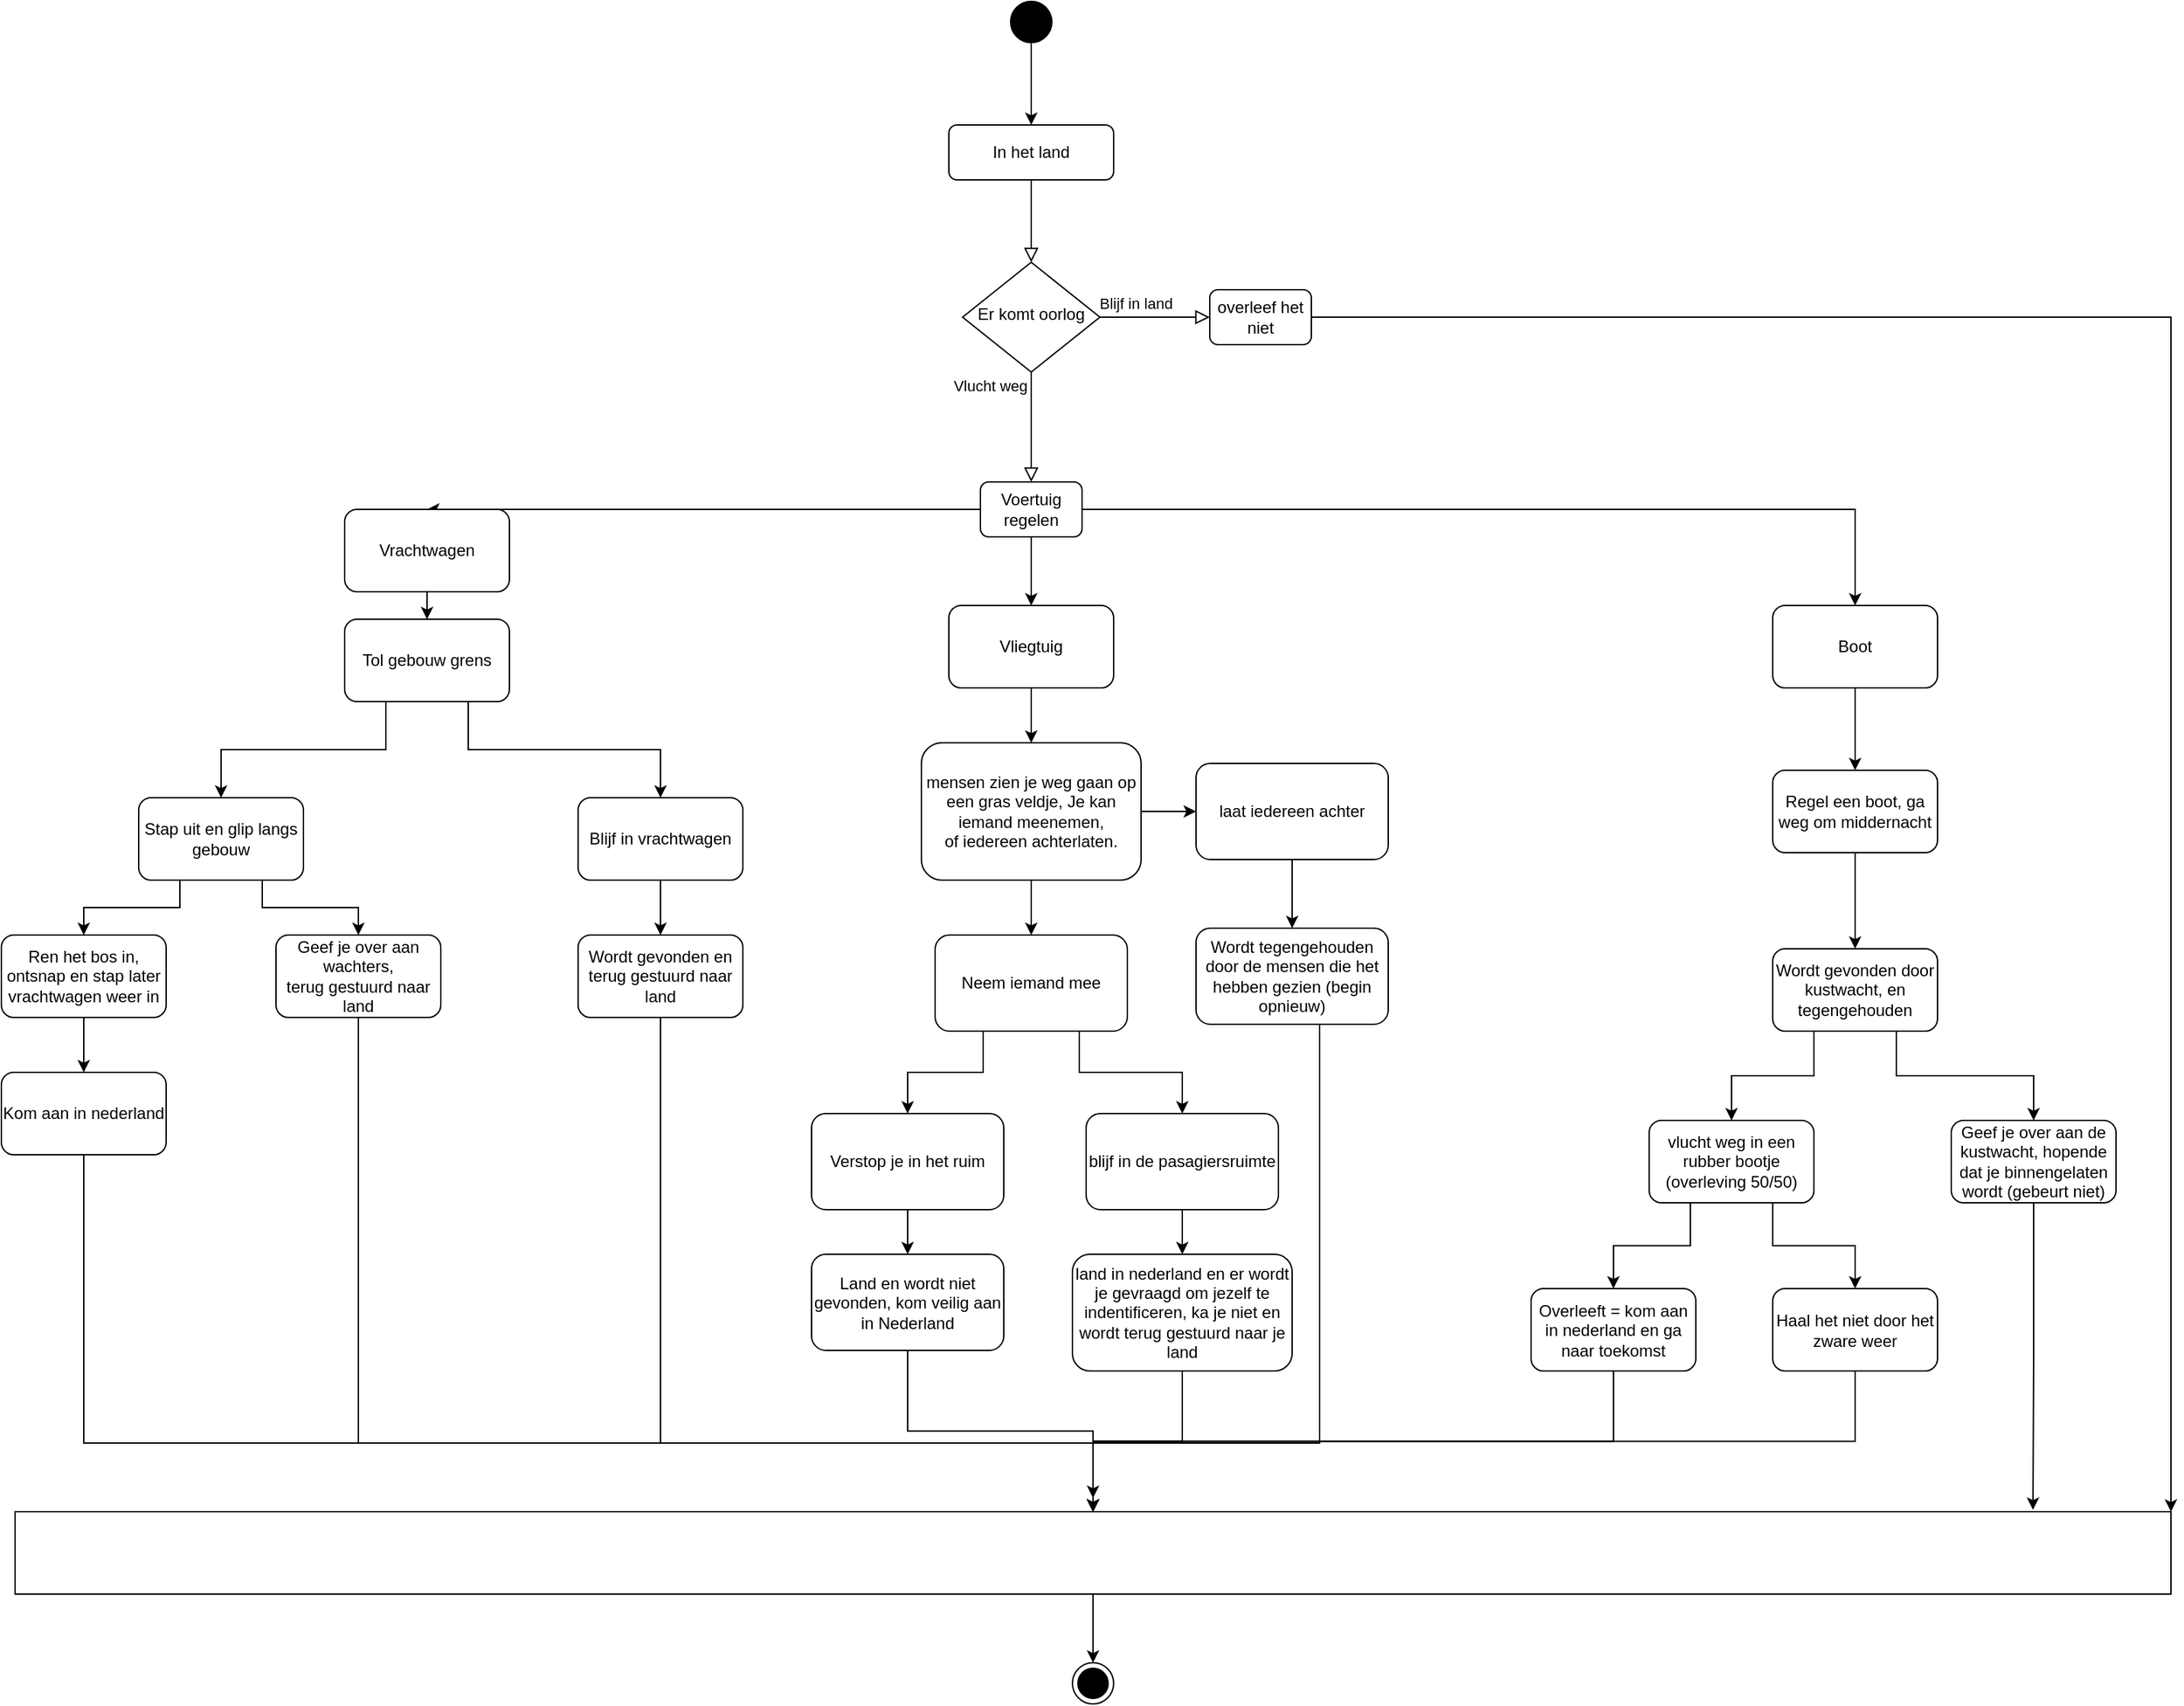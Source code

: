 <mxfile version="20.5.1" type="device"><diagram id="C5RBs43oDa-KdzZeNtuy" name="Page-1"><mxGraphModel dx="1235" dy="937" grid="1" gridSize="10" guides="1" tooltips="1" connect="1" arrows="1" fold="1" page="0" pageScale="1" pageWidth="1200" pageHeight="1600" math="0" shadow="0"><root><mxCell id="WIyWlLk6GJQsqaUBKTNV-0"/><mxCell id="WIyWlLk6GJQsqaUBKTNV-1" parent="WIyWlLk6GJQsqaUBKTNV-0"/><mxCell id="WIyWlLk6GJQsqaUBKTNV-2" value="" style="rounded=0;html=1;jettySize=auto;orthogonalLoop=1;fontSize=11;endArrow=block;endFill=0;endSize=8;strokeWidth=1;shadow=0;labelBackgroundColor=none;edgeStyle=orthogonalEdgeStyle;" parent="WIyWlLk6GJQsqaUBKTNV-1" source="WIyWlLk6GJQsqaUBKTNV-3" target="WIyWlLk6GJQsqaUBKTNV-6" edge="1"><mxGeometry relative="1" as="geometry"/></mxCell><mxCell id="WIyWlLk6GJQsqaUBKTNV-3" value="In het land" style="rounded=1;whiteSpace=wrap;html=1;fontSize=12;glass=0;strokeWidth=1;shadow=0;" parent="WIyWlLk6GJQsqaUBKTNV-1" vertex="1"><mxGeometry x="180" y="20" width="120" height="40" as="geometry"/></mxCell><mxCell id="WIyWlLk6GJQsqaUBKTNV-5" value="Blijf in land" style="edgeStyle=orthogonalEdgeStyle;rounded=0;html=1;jettySize=auto;orthogonalLoop=1;fontSize=11;endArrow=block;endFill=0;endSize=8;strokeWidth=1;shadow=0;labelBackgroundColor=none;entryX=0;entryY=0.5;entryDx=0;entryDy=0;" parent="WIyWlLk6GJQsqaUBKTNV-1" source="WIyWlLk6GJQsqaUBKTNV-6" target="WIyWlLk6GJQsqaUBKTNV-7" edge="1"><mxGeometry x="-0.363" y="10" relative="1" as="geometry"><mxPoint as="offset"/><mxPoint x="567" y="290" as="targetPoint"/><Array as="points"/></mxGeometry></mxCell><mxCell id="WIyWlLk6GJQsqaUBKTNV-6" value="Er komt oorlog" style="rhombus;whiteSpace=wrap;html=1;shadow=0;fontFamily=Helvetica;fontSize=12;align=center;strokeWidth=1;spacing=6;spacingTop=-4;" parent="WIyWlLk6GJQsqaUBKTNV-1" vertex="1"><mxGeometry x="190" y="120" width="100" height="80" as="geometry"/></mxCell><mxCell id="P3SPLegsF6z_84WO0Na5-72" style="edgeStyle=orthogonalEdgeStyle;rounded=0;orthogonalLoop=1;jettySize=auto;html=1;exitX=1;exitY=0.5;exitDx=0;exitDy=0;entryX=1;entryY=0;entryDx=0;entryDy=0;" parent="WIyWlLk6GJQsqaUBKTNV-1" source="WIyWlLk6GJQsqaUBKTNV-7" target="P3SPLegsF6z_84WO0Na5-63" edge="1"><mxGeometry relative="1" as="geometry"><Array as="points"><mxPoint x="1070" y="160"/></Array></mxGeometry></mxCell><mxCell id="WIyWlLk6GJQsqaUBKTNV-7" value="overleef het niet" style="rounded=1;whiteSpace=wrap;html=1;fontSize=12;glass=0;strokeWidth=1;shadow=0;" parent="WIyWlLk6GJQsqaUBKTNV-1" vertex="1"><mxGeometry x="370" y="140" width="74" height="40" as="geometry"/></mxCell><mxCell id="uDuFZQhTAmNqLdCYURJy-0" value="Vlucht weg" style="edgeStyle=orthogonalEdgeStyle;rounded=0;html=1;jettySize=auto;orthogonalLoop=1;fontSize=11;endArrow=block;endFill=0;endSize=8;strokeWidth=1;shadow=0;labelBackgroundColor=none;exitX=0.5;exitY=1;exitDx=0;exitDy=0;entryX=0.5;entryY=0;entryDx=0;entryDy=0;" parent="WIyWlLk6GJQsqaUBKTNV-1" source="WIyWlLk6GJQsqaUBKTNV-6" target="uDuFZQhTAmNqLdCYURJy-1" edge="1"><mxGeometry x="-0.75" y="-30" relative="1" as="geometry"><mxPoint as="offset"/><mxPoint x="490" y="230" as="sourcePoint"/><mxPoint x="310" y="280" as="targetPoint"/><Array as="points"><mxPoint x="240" y="210"/><mxPoint x="240" y="210"/></Array></mxGeometry></mxCell><mxCell id="uDuFZQhTAmNqLdCYURJy-8" style="edgeStyle=orthogonalEdgeStyle;rounded=0;orthogonalLoop=1;jettySize=auto;html=1;exitX=0.5;exitY=1;exitDx=0;exitDy=0;entryX=0.5;entryY=0;entryDx=0;entryDy=0;" parent="WIyWlLk6GJQsqaUBKTNV-1" source="uDuFZQhTAmNqLdCYURJy-1" target="uDuFZQhTAmNqLdCYURJy-3" edge="1"><mxGeometry relative="1" as="geometry"><mxPoint x="370" y="400" as="sourcePoint"/></mxGeometry></mxCell><mxCell id="uDuFZQhTAmNqLdCYURJy-9" style="edgeStyle=orthogonalEdgeStyle;rounded=0;orthogonalLoop=1;jettySize=auto;html=1;exitX=1;exitY=0.5;exitDx=0;exitDy=0;entryX=0.5;entryY=0;entryDx=0;entryDy=0;" parent="WIyWlLk6GJQsqaUBKTNV-1" source="uDuFZQhTAmNqLdCYURJy-1" target="uDuFZQhTAmNqLdCYURJy-4" edge="1"><mxGeometry relative="1" as="geometry"><mxPoint x="490" y="310" as="sourcePoint"/></mxGeometry></mxCell><mxCell id="uDuFZQhTAmNqLdCYURJy-10" style="edgeStyle=orthogonalEdgeStyle;rounded=0;orthogonalLoop=1;jettySize=auto;html=1;exitX=0;exitY=0.5;exitDx=0;exitDy=0;entryX=0.5;entryY=0;entryDx=0;entryDy=0;" parent="WIyWlLk6GJQsqaUBKTNV-1" source="uDuFZQhTAmNqLdCYURJy-1" target="uDuFZQhTAmNqLdCYURJy-2" edge="1"><mxGeometry relative="1" as="geometry"><Array as="points"><mxPoint x="10" y="300"/></Array></mxGeometry></mxCell><mxCell id="uDuFZQhTAmNqLdCYURJy-1" value="Voertuig regelen" style="rounded=1;whiteSpace=wrap;html=1;fontSize=12;glass=0;strokeWidth=1;shadow=0;" parent="WIyWlLk6GJQsqaUBKTNV-1" vertex="1"><mxGeometry x="203" y="280" width="74" height="40" as="geometry"/></mxCell><mxCell id="P3SPLegsF6z_84WO0Na5-1" style="edgeStyle=orthogonalEdgeStyle;rounded=0;orthogonalLoop=1;jettySize=auto;html=1;exitX=0.5;exitY=1;exitDx=0;exitDy=0;" parent="WIyWlLk6GJQsqaUBKTNV-1" source="uDuFZQhTAmNqLdCYURJy-2" target="P3SPLegsF6z_84WO0Na5-0" edge="1"><mxGeometry relative="1" as="geometry"/></mxCell><mxCell id="uDuFZQhTAmNqLdCYURJy-2" value="Vrachtwagen" style="rounded=1;whiteSpace=wrap;html=1;" parent="WIyWlLk6GJQsqaUBKTNV-1" vertex="1"><mxGeometry x="-260" y="300" width="120" height="60" as="geometry"/></mxCell><mxCell id="P3SPLegsF6z_84WO0Na5-17" style="edgeStyle=orthogonalEdgeStyle;rounded=0;orthogonalLoop=1;jettySize=auto;html=1;exitX=0.5;exitY=1;exitDx=0;exitDy=0;" parent="WIyWlLk6GJQsqaUBKTNV-1" source="uDuFZQhTAmNqLdCYURJy-3" target="P3SPLegsF6z_84WO0Na5-16" edge="1"><mxGeometry relative="1" as="geometry"/></mxCell><mxCell id="uDuFZQhTAmNqLdCYURJy-3" value="Vliegtuig" style="rounded=1;whiteSpace=wrap;html=1;" parent="WIyWlLk6GJQsqaUBKTNV-1" vertex="1"><mxGeometry x="180" y="370" width="120" height="60" as="geometry"/></mxCell><mxCell id="P3SPLegsF6z_84WO0Na5-49" style="edgeStyle=orthogonalEdgeStyle;rounded=0;orthogonalLoop=1;jettySize=auto;html=1;exitX=0.5;exitY=1;exitDx=0;exitDy=0;entryX=0.5;entryY=0;entryDx=0;entryDy=0;" parent="WIyWlLk6GJQsqaUBKTNV-1" source="uDuFZQhTAmNqLdCYURJy-4" target="P3SPLegsF6z_84WO0Na5-35" edge="1"><mxGeometry relative="1" as="geometry"/></mxCell><mxCell id="uDuFZQhTAmNqLdCYURJy-4" value="Boot" style="rounded=1;whiteSpace=wrap;html=1;" parent="WIyWlLk6GJQsqaUBKTNV-1" vertex="1"><mxGeometry x="780" y="370" width="120" height="60" as="geometry"/></mxCell><mxCell id="P3SPLegsF6z_84WO0Na5-3" style="edgeStyle=orthogonalEdgeStyle;rounded=0;orthogonalLoop=1;jettySize=auto;html=1;exitX=0.25;exitY=1;exitDx=0;exitDy=0;" parent="WIyWlLk6GJQsqaUBKTNV-1" source="P3SPLegsF6z_84WO0Na5-0" target="P3SPLegsF6z_84WO0Na5-2" edge="1"><mxGeometry relative="1" as="geometry"><mxPoint x="-300" y="550" as="sourcePoint"/></mxGeometry></mxCell><mxCell id="P3SPLegsF6z_84WO0Na5-5" style="edgeStyle=orthogonalEdgeStyle;rounded=0;orthogonalLoop=1;jettySize=auto;html=1;exitX=0.75;exitY=1;exitDx=0;exitDy=0;" parent="WIyWlLk6GJQsqaUBKTNV-1" source="P3SPLegsF6z_84WO0Na5-0" target="P3SPLegsF6z_84WO0Na5-4" edge="1"><mxGeometry relative="1" as="geometry"/></mxCell><mxCell id="P3SPLegsF6z_84WO0Na5-0" value="Tol gebouw grens" style="rounded=1;whiteSpace=wrap;html=1;" parent="WIyWlLk6GJQsqaUBKTNV-1" vertex="1"><mxGeometry x="-260" y="380" width="120" height="60" as="geometry"/></mxCell><mxCell id="P3SPLegsF6z_84WO0Na5-9" style="edgeStyle=orthogonalEdgeStyle;rounded=0;orthogonalLoop=1;jettySize=auto;html=1;exitX=0.25;exitY=1;exitDx=0;exitDy=0;" parent="WIyWlLk6GJQsqaUBKTNV-1" source="P3SPLegsF6z_84WO0Na5-2" target="P3SPLegsF6z_84WO0Na5-8" edge="1"><mxGeometry relative="1" as="geometry"/></mxCell><mxCell id="P3SPLegsF6z_84WO0Na5-11" style="edgeStyle=orthogonalEdgeStyle;rounded=0;orthogonalLoop=1;jettySize=auto;html=1;exitX=0.75;exitY=1;exitDx=0;exitDy=0;" parent="WIyWlLk6GJQsqaUBKTNV-1" source="P3SPLegsF6z_84WO0Na5-2" target="P3SPLegsF6z_84WO0Na5-10" edge="1"><mxGeometry relative="1" as="geometry"/></mxCell><mxCell id="P3SPLegsF6z_84WO0Na5-2" value="Stap uit en glip langs gebouw" style="rounded=1;whiteSpace=wrap;html=1;" parent="WIyWlLk6GJQsqaUBKTNV-1" vertex="1"><mxGeometry x="-410" y="510" width="120" height="60" as="geometry"/></mxCell><mxCell id="P3SPLegsF6z_84WO0Na5-7" style="edgeStyle=orthogonalEdgeStyle;rounded=0;orthogonalLoop=1;jettySize=auto;html=1;exitX=0.5;exitY=1;exitDx=0;exitDy=0;" parent="WIyWlLk6GJQsqaUBKTNV-1" source="P3SPLegsF6z_84WO0Na5-4" target="P3SPLegsF6z_84WO0Na5-6" edge="1"><mxGeometry relative="1" as="geometry"/></mxCell><mxCell id="P3SPLegsF6z_84WO0Na5-4" value="Blijf in vrachtwagen" style="rounded=1;whiteSpace=wrap;html=1;" parent="WIyWlLk6GJQsqaUBKTNV-1" vertex="1"><mxGeometry x="-90" y="510" width="120" height="60" as="geometry"/></mxCell><mxCell id="P3SPLegsF6z_84WO0Na5-73" style="edgeStyle=orthogonalEdgeStyle;rounded=0;orthogonalLoop=1;jettySize=auto;html=1;exitX=0.5;exitY=1;exitDx=0;exitDy=0;" parent="WIyWlLk6GJQsqaUBKTNV-1" source="P3SPLegsF6z_84WO0Na5-6" edge="1"><mxGeometry relative="1" as="geometry"><mxPoint x="285" y="1020" as="targetPoint"/><Array as="points"><mxPoint x="-30" y="980"/><mxPoint x="285" y="980"/></Array></mxGeometry></mxCell><mxCell id="P3SPLegsF6z_84WO0Na5-6" value="Wordt gevonden en terug gestuurd naar land" style="rounded=1;whiteSpace=wrap;html=1;" parent="WIyWlLk6GJQsqaUBKTNV-1" vertex="1"><mxGeometry x="-90" y="610" width="120" height="60" as="geometry"/></mxCell><mxCell id="P3SPLegsF6z_84WO0Na5-65" style="edgeStyle=orthogonalEdgeStyle;rounded=0;orthogonalLoop=1;jettySize=auto;html=1;exitX=0.5;exitY=1;exitDx=0;exitDy=0;" parent="WIyWlLk6GJQsqaUBKTNV-1" source="P3SPLegsF6z_84WO0Na5-8" target="P3SPLegsF6z_84WO0Na5-64" edge="1"><mxGeometry relative="1" as="geometry"/></mxCell><mxCell id="P3SPLegsF6z_84WO0Na5-8" value="Ren het bos in,&lt;br&gt;ontsnap en stap later vrachtwagen weer in" style="rounded=1;whiteSpace=wrap;html=1;" parent="WIyWlLk6GJQsqaUBKTNV-1" vertex="1"><mxGeometry x="-510" y="610" width="120" height="60" as="geometry"/></mxCell><mxCell id="P3SPLegsF6z_84WO0Na5-74" style="edgeStyle=orthogonalEdgeStyle;rounded=0;orthogonalLoop=1;jettySize=auto;html=1;exitX=0.5;exitY=1;exitDx=0;exitDy=0;" parent="WIyWlLk6GJQsqaUBKTNV-1" source="P3SPLegsF6z_84WO0Na5-10" target="P3SPLegsF6z_84WO0Na5-63" edge="1"><mxGeometry relative="1" as="geometry"><Array as="points"><mxPoint x="-250" y="980"/><mxPoint x="285" y="980"/></Array></mxGeometry></mxCell><mxCell id="P3SPLegsF6z_84WO0Na5-10" value="Geef je over aan wachters,&lt;br&gt;terug gestuurd naar land" style="rounded=1;whiteSpace=wrap;html=1;" parent="WIyWlLk6GJQsqaUBKTNV-1" vertex="1"><mxGeometry x="-310" y="610" width="120" height="60" as="geometry"/></mxCell><mxCell id="P3SPLegsF6z_84WO0Na5-19" style="edgeStyle=orthogonalEdgeStyle;rounded=0;orthogonalLoop=1;jettySize=auto;html=1;exitX=0.5;exitY=1;exitDx=0;exitDy=0;" parent="WIyWlLk6GJQsqaUBKTNV-1" source="P3SPLegsF6z_84WO0Na5-16" target="P3SPLegsF6z_84WO0Na5-18" edge="1"><mxGeometry relative="1" as="geometry"/></mxCell><mxCell id="P3SPLegsF6z_84WO0Na5-21" style="edgeStyle=orthogonalEdgeStyle;rounded=0;orthogonalLoop=1;jettySize=auto;html=1;exitX=1;exitY=0.5;exitDx=0;exitDy=0;" parent="WIyWlLk6GJQsqaUBKTNV-1" source="P3SPLegsF6z_84WO0Na5-16" target="P3SPLegsF6z_84WO0Na5-20" edge="1"><mxGeometry relative="1" as="geometry"/></mxCell><mxCell id="P3SPLegsF6z_84WO0Na5-16" value="mensen zien je weg gaan op een gras veldje, Je kan iemand meenemen,&lt;br&gt;of iedereen achterlaten." style="rounded=1;whiteSpace=wrap;html=1;" parent="WIyWlLk6GJQsqaUBKTNV-1" vertex="1"><mxGeometry x="160" y="470" width="160" height="100" as="geometry"/></mxCell><mxCell id="P3SPLegsF6z_84WO0Na5-23" style="edgeStyle=orthogonalEdgeStyle;rounded=0;orthogonalLoop=1;jettySize=auto;html=1;exitX=0.25;exitY=1;exitDx=0;exitDy=0;" parent="WIyWlLk6GJQsqaUBKTNV-1" source="P3SPLegsF6z_84WO0Na5-18" target="P3SPLegsF6z_84WO0Na5-22" edge="1"><mxGeometry relative="1" as="geometry"/></mxCell><mxCell id="P3SPLegsF6z_84WO0Na5-25" style="edgeStyle=orthogonalEdgeStyle;rounded=0;orthogonalLoop=1;jettySize=auto;html=1;exitX=0.75;exitY=1;exitDx=0;exitDy=0;" parent="WIyWlLk6GJQsqaUBKTNV-1" source="P3SPLegsF6z_84WO0Na5-18" target="P3SPLegsF6z_84WO0Na5-24" edge="1"><mxGeometry relative="1" as="geometry"/></mxCell><mxCell id="P3SPLegsF6z_84WO0Na5-18" value="Neem iemand mee&lt;br&gt;" style="rounded=1;whiteSpace=wrap;html=1;" parent="WIyWlLk6GJQsqaUBKTNV-1" vertex="1"><mxGeometry x="170" y="610" width="140" height="70" as="geometry"/></mxCell><mxCell id="P3SPLegsF6z_84WO0Na5-34" style="edgeStyle=orthogonalEdgeStyle;rounded=0;orthogonalLoop=1;jettySize=auto;html=1;exitX=0.5;exitY=1;exitDx=0;exitDy=0;" parent="WIyWlLk6GJQsqaUBKTNV-1" source="P3SPLegsF6z_84WO0Na5-20" target="P3SPLegsF6z_84WO0Na5-33" edge="1"><mxGeometry relative="1" as="geometry"/></mxCell><mxCell id="P3SPLegsF6z_84WO0Na5-20" value="laat iedereen achter" style="rounded=1;whiteSpace=wrap;html=1;" parent="WIyWlLk6GJQsqaUBKTNV-1" vertex="1"><mxGeometry x="360" y="485" width="140" height="70" as="geometry"/></mxCell><mxCell id="P3SPLegsF6z_84WO0Na5-30" style="edgeStyle=orthogonalEdgeStyle;rounded=0;orthogonalLoop=1;jettySize=auto;html=1;exitX=0.5;exitY=1;exitDx=0;exitDy=0;entryX=0.5;entryY=0;entryDx=0;entryDy=0;" parent="WIyWlLk6GJQsqaUBKTNV-1" source="P3SPLegsF6z_84WO0Na5-22" target="P3SPLegsF6z_84WO0Na5-26" edge="1"><mxGeometry relative="1" as="geometry"/></mxCell><mxCell id="P3SPLegsF6z_84WO0Na5-22" value="Verstop je in het ruim" style="rounded=1;whiteSpace=wrap;html=1;" parent="WIyWlLk6GJQsqaUBKTNV-1" vertex="1"><mxGeometry x="80" y="740" width="140" height="70" as="geometry"/></mxCell><mxCell id="P3SPLegsF6z_84WO0Na5-32" style="edgeStyle=orthogonalEdgeStyle;rounded=0;orthogonalLoop=1;jettySize=auto;html=1;exitX=0.5;exitY=1;exitDx=0;exitDy=0;" parent="WIyWlLk6GJQsqaUBKTNV-1" source="P3SPLegsF6z_84WO0Na5-24" target="P3SPLegsF6z_84WO0Na5-31" edge="1"><mxGeometry relative="1" as="geometry"/></mxCell><mxCell id="P3SPLegsF6z_84WO0Na5-24" value="blijf in de pasagiersruimte" style="rounded=1;whiteSpace=wrap;html=1;" parent="WIyWlLk6GJQsqaUBKTNV-1" vertex="1"><mxGeometry x="280" y="740" width="140" height="70" as="geometry"/></mxCell><mxCell id="P3SPLegsF6z_84WO0Na5-87" style="edgeStyle=orthogonalEdgeStyle;rounded=0;orthogonalLoop=1;jettySize=auto;html=1;exitX=0.5;exitY=1;exitDx=0;exitDy=0;" parent="WIyWlLk6GJQsqaUBKTNV-1" source="P3SPLegsF6z_84WO0Na5-26" target="P3SPLegsF6z_84WO0Na5-63" edge="1"><mxGeometry relative="1" as="geometry"/></mxCell><mxCell id="P3SPLegsF6z_84WO0Na5-26" value="Land en wordt niet gevonden, kom veilig aan in Nederland" style="rounded=1;whiteSpace=wrap;html=1;" parent="WIyWlLk6GJQsqaUBKTNV-1" vertex="1"><mxGeometry x="80" y="842.5" width="140" height="70" as="geometry"/></mxCell><mxCell id="P3SPLegsF6z_84WO0Na5-68" style="edgeStyle=orthogonalEdgeStyle;rounded=0;orthogonalLoop=1;jettySize=auto;html=1;exitX=0.5;exitY=1;exitDx=0;exitDy=0;" parent="WIyWlLk6GJQsqaUBKTNV-1" source="P3SPLegsF6z_84WO0Na5-31" target="P3SPLegsF6z_84WO0Na5-63" edge="1"><mxGeometry relative="1" as="geometry"/></mxCell><mxCell id="P3SPLegsF6z_84WO0Na5-31" value="land in nederland en er wordt je gevraagd om jezelf te indentificeren, ka je niet en wordt terug gestuurd naar je land" style="rounded=1;whiteSpace=wrap;html=1;" parent="WIyWlLk6GJQsqaUBKTNV-1" vertex="1"><mxGeometry x="270" y="842.5" width="160" height="85" as="geometry"/></mxCell><mxCell id="P3SPLegsF6z_84WO0Na5-80" style="edgeStyle=orthogonalEdgeStyle;rounded=0;orthogonalLoop=1;jettySize=auto;html=1;exitX=0.5;exitY=1;exitDx=0;exitDy=0;entryX=0.5;entryY=0;entryDx=0;entryDy=0;" parent="WIyWlLk6GJQsqaUBKTNV-1" source="P3SPLegsF6z_84WO0Na5-33" target="P3SPLegsF6z_84WO0Na5-63" edge="1"><mxGeometry relative="1" as="geometry"><Array as="points"><mxPoint x="450" y="675"/><mxPoint x="450" y="980"/><mxPoint x="285" y="980"/></Array></mxGeometry></mxCell><mxCell id="P3SPLegsF6z_84WO0Na5-33" value="Wordt tegengehouden door de mensen die het hebben gezien (begin opnieuw)" style="rounded=1;whiteSpace=wrap;html=1;" parent="WIyWlLk6GJQsqaUBKTNV-1" vertex="1"><mxGeometry x="360" y="605" width="140" height="70" as="geometry"/></mxCell><mxCell id="P3SPLegsF6z_84WO0Na5-38" style="edgeStyle=orthogonalEdgeStyle;rounded=0;orthogonalLoop=1;jettySize=auto;html=1;exitX=0.5;exitY=1;exitDx=0;exitDy=0;" parent="WIyWlLk6GJQsqaUBKTNV-1" source="P3SPLegsF6z_84WO0Na5-35" target="P3SPLegsF6z_84WO0Na5-37" edge="1"><mxGeometry relative="1" as="geometry"/></mxCell><mxCell id="P3SPLegsF6z_84WO0Na5-35" value="Regel een boot, ga weg om middernacht" style="rounded=1;whiteSpace=wrap;html=1;" parent="WIyWlLk6GJQsqaUBKTNV-1" vertex="1"><mxGeometry x="780" y="490" width="120" height="60" as="geometry"/></mxCell><mxCell id="P3SPLegsF6z_84WO0Na5-42" style="edgeStyle=orthogonalEdgeStyle;rounded=0;orthogonalLoop=1;jettySize=auto;html=1;exitX=0.25;exitY=1;exitDx=0;exitDy=0;" parent="WIyWlLk6GJQsqaUBKTNV-1" source="P3SPLegsF6z_84WO0Na5-37" target="P3SPLegsF6z_84WO0Na5-41" edge="1"><mxGeometry relative="1" as="geometry"/></mxCell><mxCell id="P3SPLegsF6z_84WO0Na5-44" style="edgeStyle=orthogonalEdgeStyle;rounded=0;orthogonalLoop=1;jettySize=auto;html=1;exitX=0.75;exitY=1;exitDx=0;exitDy=0;" parent="WIyWlLk6GJQsqaUBKTNV-1" source="P3SPLegsF6z_84WO0Na5-37" target="P3SPLegsF6z_84WO0Na5-43" edge="1"><mxGeometry relative="1" as="geometry"/></mxCell><mxCell id="P3SPLegsF6z_84WO0Na5-37" value="Wordt gevonden door kustwacht, en tegengehouden" style="rounded=1;whiteSpace=wrap;html=1;" parent="WIyWlLk6GJQsqaUBKTNV-1" vertex="1"><mxGeometry x="780" y="620" width="120" height="60" as="geometry"/></mxCell><mxCell id="P3SPLegsF6z_84WO0Na5-46" style="edgeStyle=orthogonalEdgeStyle;rounded=0;orthogonalLoop=1;jettySize=auto;html=1;exitX=0.25;exitY=1;exitDx=0;exitDy=0;" parent="WIyWlLk6GJQsqaUBKTNV-1" source="P3SPLegsF6z_84WO0Na5-41" target="P3SPLegsF6z_84WO0Na5-45" edge="1"><mxGeometry relative="1" as="geometry"/></mxCell><mxCell id="P3SPLegsF6z_84WO0Na5-48" style="edgeStyle=orthogonalEdgeStyle;rounded=0;orthogonalLoop=1;jettySize=auto;html=1;exitX=0.75;exitY=1;exitDx=0;exitDy=0;" parent="WIyWlLk6GJQsqaUBKTNV-1" source="P3SPLegsF6z_84WO0Na5-41" target="P3SPLegsF6z_84WO0Na5-47" edge="1"><mxGeometry relative="1" as="geometry"/></mxCell><mxCell id="P3SPLegsF6z_84WO0Na5-41" value="vlucht weg in een rubber bootje&lt;br&gt;(overleving 50/50)" style="rounded=1;whiteSpace=wrap;html=1;" parent="WIyWlLk6GJQsqaUBKTNV-1" vertex="1"><mxGeometry x="690" y="745" width="120" height="60" as="geometry"/></mxCell><mxCell id="P3SPLegsF6z_84WO0Na5-71" style="edgeStyle=orthogonalEdgeStyle;rounded=0;orthogonalLoop=1;jettySize=auto;html=1;exitX=0.5;exitY=1;exitDx=0;exitDy=0;entryX=0.936;entryY=-0.023;entryDx=0;entryDy=0;entryPerimeter=0;" parent="WIyWlLk6GJQsqaUBKTNV-1" source="P3SPLegsF6z_84WO0Na5-43" target="P3SPLegsF6z_84WO0Na5-63" edge="1"><mxGeometry relative="1" as="geometry"/></mxCell><mxCell id="P3SPLegsF6z_84WO0Na5-43" value="Geef je over aan de kustwacht, hopende dat je binnengelaten wordt (gebeurt niet)" style="rounded=1;whiteSpace=wrap;html=1;" parent="WIyWlLk6GJQsqaUBKTNV-1" vertex="1"><mxGeometry x="910" y="745" width="120" height="60" as="geometry"/></mxCell><mxCell id="P3SPLegsF6z_84WO0Na5-88" style="edgeStyle=orthogonalEdgeStyle;rounded=0;orthogonalLoop=1;jettySize=auto;html=1;exitX=0.5;exitY=1;exitDx=0;exitDy=0;" parent="WIyWlLk6GJQsqaUBKTNV-1" source="P3SPLegsF6z_84WO0Na5-45" target="P3SPLegsF6z_84WO0Na5-63" edge="1"><mxGeometry relative="1" as="geometry"/></mxCell><mxCell id="P3SPLegsF6z_84WO0Na5-45" value="Overleeft = kom aan in nederland en ga naar toekomst" style="rounded=1;whiteSpace=wrap;html=1;" parent="WIyWlLk6GJQsqaUBKTNV-1" vertex="1"><mxGeometry x="604" y="867.5" width="120" height="60" as="geometry"/></mxCell><mxCell id="P3SPLegsF6z_84WO0Na5-69" style="edgeStyle=orthogonalEdgeStyle;rounded=0;orthogonalLoop=1;jettySize=auto;html=1;exitX=0.5;exitY=1;exitDx=0;exitDy=0;" parent="WIyWlLk6GJQsqaUBKTNV-1" source="P3SPLegsF6z_84WO0Na5-47" target="P3SPLegsF6z_84WO0Na5-63" edge="1"><mxGeometry relative="1" as="geometry"/></mxCell><mxCell id="P3SPLegsF6z_84WO0Na5-47" value="Haal het niet door het zware weer" style="rounded=1;whiteSpace=wrap;html=1;" parent="WIyWlLk6GJQsqaUBKTNV-1" vertex="1"><mxGeometry x="780" y="867.5" width="120" height="60" as="geometry"/></mxCell><mxCell id="P3SPLegsF6z_84WO0Na5-57" value="" style="ellipse;html=1;shape=endState;fillColor=strokeColor;" parent="WIyWlLk6GJQsqaUBKTNV-1" vertex="1"><mxGeometry x="270" y="1140" width="30" height="30" as="geometry"/></mxCell><mxCell id="P3SPLegsF6z_84WO0Na5-62" style="edgeStyle=orthogonalEdgeStyle;rounded=0;orthogonalLoop=1;jettySize=auto;html=1;exitX=0.5;exitY=1;exitDx=0;exitDy=0;entryX=0.5;entryY=0;entryDx=0;entryDy=0;" parent="WIyWlLk6GJQsqaUBKTNV-1" source="P3SPLegsF6z_84WO0Na5-58" target="WIyWlLk6GJQsqaUBKTNV-3" edge="1"><mxGeometry relative="1" as="geometry"/></mxCell><mxCell id="P3SPLegsF6z_84WO0Na5-58" value="" style="ellipse;fillColor=strokeColor;" parent="WIyWlLk6GJQsqaUBKTNV-1" vertex="1"><mxGeometry x="225" y="-70" width="30" height="30" as="geometry"/></mxCell><mxCell id="P3SPLegsF6z_84WO0Na5-67" style="edgeStyle=orthogonalEdgeStyle;rounded=0;orthogonalLoop=1;jettySize=auto;html=1;exitX=0.5;exitY=1;exitDx=0;exitDy=0;" parent="WIyWlLk6GJQsqaUBKTNV-1" source="P3SPLegsF6z_84WO0Na5-63" edge="1"><mxGeometry relative="1" as="geometry"><mxPoint x="285" y="1140" as="targetPoint"/></mxGeometry></mxCell><mxCell id="P3SPLegsF6z_84WO0Na5-63" value="" style="rounded=0;whiteSpace=wrap;html=1;" parent="WIyWlLk6GJQsqaUBKTNV-1" vertex="1"><mxGeometry x="-500" y="1030" width="1570" height="60" as="geometry"/></mxCell><mxCell id="P3SPLegsF6z_84WO0Na5-84" style="edgeStyle=orthogonalEdgeStyle;rounded=0;orthogonalLoop=1;jettySize=auto;html=1;exitX=0.5;exitY=1;exitDx=0;exitDy=0;entryX=0.5;entryY=0;entryDx=0;entryDy=0;" parent="WIyWlLk6GJQsqaUBKTNV-1" source="P3SPLegsF6z_84WO0Na5-64" target="P3SPLegsF6z_84WO0Na5-63" edge="1"><mxGeometry relative="1" as="geometry"><Array as="points"><mxPoint x="-450" y="980"/><mxPoint x="285" y="980"/></Array></mxGeometry></mxCell><mxCell id="P3SPLegsF6z_84WO0Na5-64" value="Kom aan in nederland" style="rounded=1;whiteSpace=wrap;html=1;" parent="WIyWlLk6GJQsqaUBKTNV-1" vertex="1"><mxGeometry x="-510" y="710" width="120" height="60" as="geometry"/></mxCell></root></mxGraphModel></diagram></mxfile>